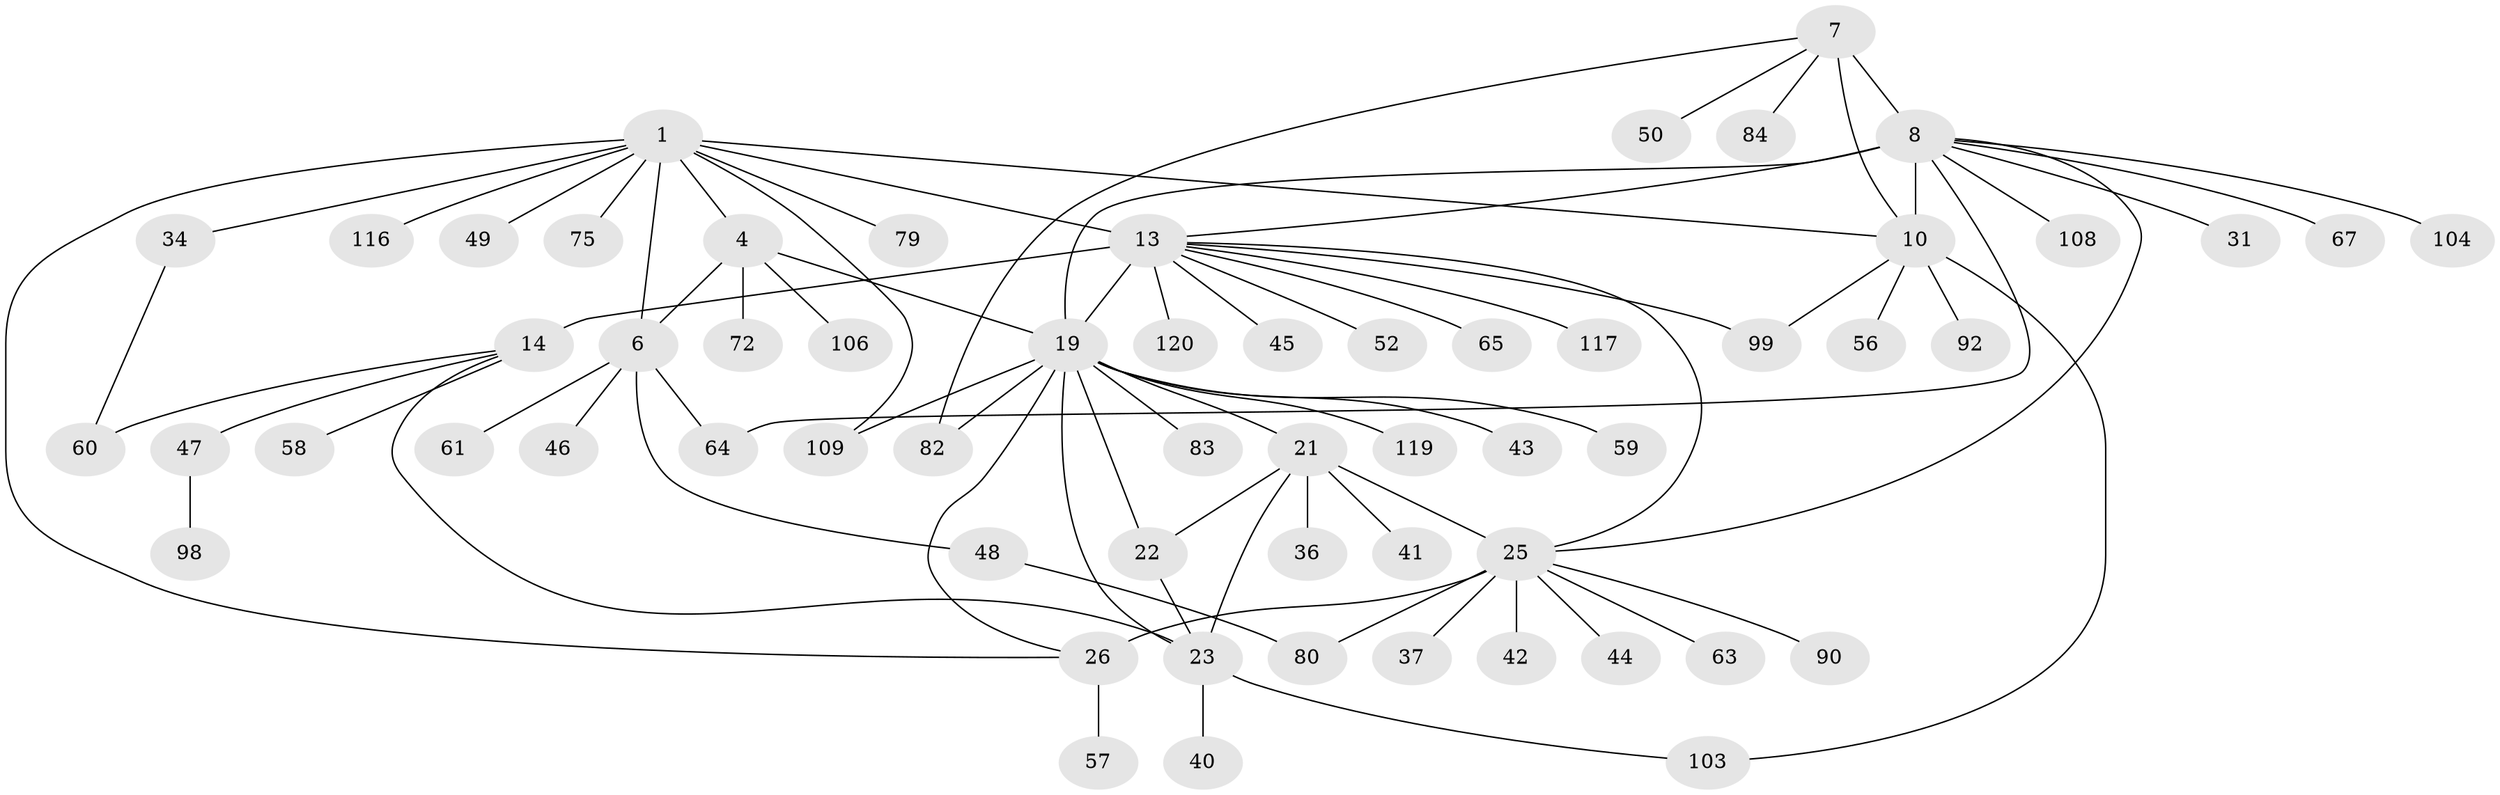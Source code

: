 // original degree distribution, {10: 0.04132231404958678, 7: 0.04132231404958678, 9: 0.03305785123966942, 8: 0.06611570247933884, 11: 0.03305785123966942, 6: 0.008264462809917356, 5: 0.01652892561983471, 13: 0.008264462809917356, 1: 0.5206611570247934, 3: 0.008264462809917356, 2: 0.2231404958677686}
// Generated by graph-tools (version 1.1) at 2025/16/03/09/25 04:16:06]
// undirected, 60 vertices, 79 edges
graph export_dot {
graph [start="1"]
  node [color=gray90,style=filled];
  1 [super="+35+3+2"];
  4;
  6 [super="+68"];
  7 [super="+71+93"];
  8 [super="+9"];
  10 [super="+11+12"];
  13 [super="+16+17"];
  14 [super="+76+55+15"];
  19 [super="+81+20+102+114+24"];
  21 [super="+95"];
  22;
  23;
  25 [super="+30+32+27+28"];
  26 [super="+29+38+51+107+100+74"];
  31;
  34 [super="+73"];
  36 [super="+77"];
  37;
  40 [super="+101"];
  41;
  42 [super="+70"];
  43;
  44;
  45;
  46;
  47;
  48;
  49;
  50;
  52;
  56;
  57;
  58;
  59;
  60;
  61;
  63;
  64;
  65;
  67;
  72;
  75 [super="+113"];
  79;
  80;
  82;
  83 [super="+91"];
  84;
  90;
  92;
  98;
  99;
  103;
  104;
  106;
  108 [super="+112"];
  109;
  116;
  117;
  119;
  120;
  1 -- 4 [weight=4];
  1 -- 6 [weight=4];
  1 -- 10;
  1 -- 79;
  1 -- 109;
  1 -- 26 [weight=2];
  1 -- 116;
  1 -- 13 [weight=2];
  1 -- 34;
  1 -- 49;
  1 -- 75;
  4 -- 6;
  4 -- 72;
  4 -- 106;
  4 -- 19 [weight=2];
  6 -- 46;
  6 -- 48;
  6 -- 61;
  6 -- 64;
  7 -- 8 [weight=2];
  7 -- 10 [weight=3];
  7 -- 50;
  7 -- 82;
  7 -- 84;
  8 -- 10 [weight=6];
  8 -- 64;
  8 -- 67;
  8 -- 104;
  8 -- 108;
  8 -- 19 [weight=2];
  8 -- 13;
  8 -- 31;
  8 -- 25;
  10 -- 103;
  10 -- 56;
  10 -- 92;
  10 -- 99;
  13 -- 14 [weight=8];
  13 -- 120;
  13 -- 25;
  13 -- 65;
  13 -- 99;
  13 -- 45;
  13 -- 52;
  13 -- 117;
  13 -- 19;
  14 -- 47;
  14 -- 23;
  14 -- 58;
  14 -- 60;
  19 -- 21 [weight=3];
  19 -- 22 [weight=3];
  19 -- 23 [weight=3];
  19 -- 43;
  19 -- 59;
  19 -- 26;
  19 -- 109;
  19 -- 82;
  19 -- 83;
  19 -- 119;
  21 -- 22;
  21 -- 23;
  21 -- 36;
  21 -- 41;
  21 -- 25;
  22 -- 23;
  23 -- 40;
  23 -- 103;
  25 -- 26 [weight=8];
  25 -- 63;
  25 -- 90;
  25 -- 37;
  25 -- 80;
  25 -- 42;
  25 -- 44;
  26 -- 57;
  34 -- 60;
  47 -- 98;
  48 -- 80;
}
